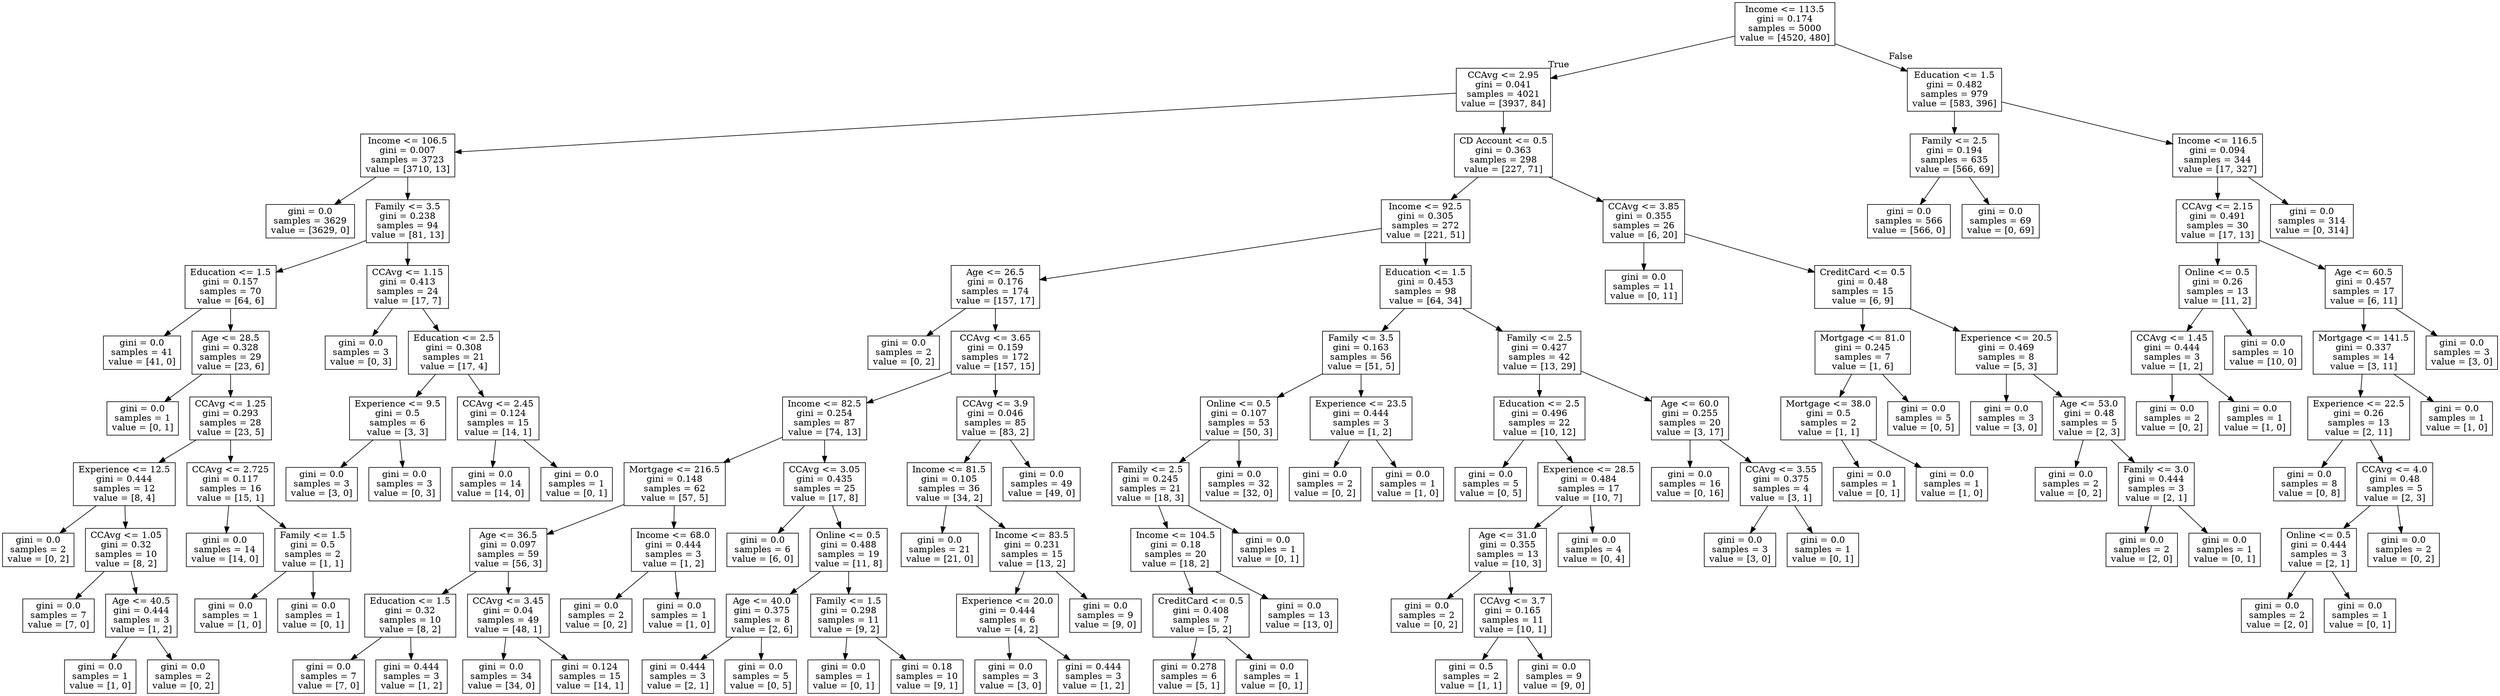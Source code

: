 digraph Tree {
node [shape=box] ;
0 [label="Income <= 113.5\ngini = 0.174\nsamples = 5000\nvalue = [4520, 480]"] ;
1 [label="CCAvg <= 2.95\ngini = 0.041\nsamples = 4021\nvalue = [3937, 84]"] ;
0 -> 1 [labeldistance=2.5, labelangle=45, headlabel="True"] ;
2 [label="Income <= 106.5\ngini = 0.007\nsamples = 3723\nvalue = [3710, 13]"] ;
1 -> 2 ;
3 [label="gini = 0.0\nsamples = 3629\nvalue = [3629, 0]"] ;
2 -> 3 ;
4 [label="Family <= 3.5\ngini = 0.238\nsamples = 94\nvalue = [81, 13]"] ;
2 -> 4 ;
5 [label="Education <= 1.5\ngini = 0.157\nsamples = 70\nvalue = [64, 6]"] ;
4 -> 5 ;
6 [label="gini = 0.0\nsamples = 41\nvalue = [41, 0]"] ;
5 -> 6 ;
7 [label="Age <= 28.5\ngini = 0.328\nsamples = 29\nvalue = [23, 6]"] ;
5 -> 7 ;
8 [label="gini = 0.0\nsamples = 1\nvalue = [0, 1]"] ;
7 -> 8 ;
9 [label="CCAvg <= 1.25\ngini = 0.293\nsamples = 28\nvalue = [23, 5]"] ;
7 -> 9 ;
10 [label="Experience <= 12.5\ngini = 0.444\nsamples = 12\nvalue = [8, 4]"] ;
9 -> 10 ;
11 [label="gini = 0.0\nsamples = 2\nvalue = [0, 2]"] ;
10 -> 11 ;
12 [label="CCAvg <= 1.05\ngini = 0.32\nsamples = 10\nvalue = [8, 2]"] ;
10 -> 12 ;
13 [label="gini = 0.0\nsamples = 7\nvalue = [7, 0]"] ;
12 -> 13 ;
14 [label="Age <= 40.5\ngini = 0.444\nsamples = 3\nvalue = [1, 2]"] ;
12 -> 14 ;
15 [label="gini = 0.0\nsamples = 1\nvalue = [1, 0]"] ;
14 -> 15 ;
16 [label="gini = 0.0\nsamples = 2\nvalue = [0, 2]"] ;
14 -> 16 ;
17 [label="CCAvg <= 2.725\ngini = 0.117\nsamples = 16\nvalue = [15, 1]"] ;
9 -> 17 ;
18 [label="gini = 0.0\nsamples = 14\nvalue = [14, 0]"] ;
17 -> 18 ;
19 [label="Family <= 1.5\ngini = 0.5\nsamples = 2\nvalue = [1, 1]"] ;
17 -> 19 ;
20 [label="gini = 0.0\nsamples = 1\nvalue = [1, 0]"] ;
19 -> 20 ;
21 [label="gini = 0.0\nsamples = 1\nvalue = [0, 1]"] ;
19 -> 21 ;
22 [label="CCAvg <= 1.15\ngini = 0.413\nsamples = 24\nvalue = [17, 7]"] ;
4 -> 22 ;
23 [label="gini = 0.0\nsamples = 3\nvalue = [0, 3]"] ;
22 -> 23 ;
24 [label="Education <= 2.5\ngini = 0.308\nsamples = 21\nvalue = [17, 4]"] ;
22 -> 24 ;
25 [label="Experience <= 9.5\ngini = 0.5\nsamples = 6\nvalue = [3, 3]"] ;
24 -> 25 ;
26 [label="gini = 0.0\nsamples = 3\nvalue = [3, 0]"] ;
25 -> 26 ;
27 [label="gini = 0.0\nsamples = 3\nvalue = [0, 3]"] ;
25 -> 27 ;
28 [label="CCAvg <= 2.45\ngini = 0.124\nsamples = 15\nvalue = [14, 1]"] ;
24 -> 28 ;
29 [label="gini = 0.0\nsamples = 14\nvalue = [14, 0]"] ;
28 -> 29 ;
30 [label="gini = 0.0\nsamples = 1\nvalue = [0, 1]"] ;
28 -> 30 ;
31 [label="CD Account <= 0.5\ngini = 0.363\nsamples = 298\nvalue = [227, 71]"] ;
1 -> 31 ;
32 [label="Income <= 92.5\ngini = 0.305\nsamples = 272\nvalue = [221, 51]"] ;
31 -> 32 ;
33 [label="Age <= 26.5\ngini = 0.176\nsamples = 174\nvalue = [157, 17]"] ;
32 -> 33 ;
34 [label="gini = 0.0\nsamples = 2\nvalue = [0, 2]"] ;
33 -> 34 ;
35 [label="CCAvg <= 3.65\ngini = 0.159\nsamples = 172\nvalue = [157, 15]"] ;
33 -> 35 ;
36 [label="Income <= 82.5\ngini = 0.254\nsamples = 87\nvalue = [74, 13]"] ;
35 -> 36 ;
37 [label="Mortgage <= 216.5\ngini = 0.148\nsamples = 62\nvalue = [57, 5]"] ;
36 -> 37 ;
38 [label="Age <= 36.5\ngini = 0.097\nsamples = 59\nvalue = [56, 3]"] ;
37 -> 38 ;
39 [label="Education <= 1.5\ngini = 0.32\nsamples = 10\nvalue = [8, 2]"] ;
38 -> 39 ;
40 [label="gini = 0.0\nsamples = 7\nvalue = [7, 0]"] ;
39 -> 40 ;
41 [label="gini = 0.444\nsamples = 3\nvalue = [1, 2]"] ;
39 -> 41 ;
42 [label="CCAvg <= 3.45\ngini = 0.04\nsamples = 49\nvalue = [48, 1]"] ;
38 -> 42 ;
43 [label="gini = 0.0\nsamples = 34\nvalue = [34, 0]"] ;
42 -> 43 ;
44 [label="gini = 0.124\nsamples = 15\nvalue = [14, 1]"] ;
42 -> 44 ;
45 [label="Income <= 68.0\ngini = 0.444\nsamples = 3\nvalue = [1, 2]"] ;
37 -> 45 ;
46 [label="gini = 0.0\nsamples = 2\nvalue = [0, 2]"] ;
45 -> 46 ;
47 [label="gini = 0.0\nsamples = 1\nvalue = [1, 0]"] ;
45 -> 47 ;
48 [label="CCAvg <= 3.05\ngini = 0.435\nsamples = 25\nvalue = [17, 8]"] ;
36 -> 48 ;
49 [label="gini = 0.0\nsamples = 6\nvalue = [6, 0]"] ;
48 -> 49 ;
50 [label="Online <= 0.5\ngini = 0.488\nsamples = 19\nvalue = [11, 8]"] ;
48 -> 50 ;
51 [label="Age <= 40.0\ngini = 0.375\nsamples = 8\nvalue = [2, 6]"] ;
50 -> 51 ;
52 [label="gini = 0.444\nsamples = 3\nvalue = [2, 1]"] ;
51 -> 52 ;
53 [label="gini = 0.0\nsamples = 5\nvalue = [0, 5]"] ;
51 -> 53 ;
54 [label="Family <= 1.5\ngini = 0.298\nsamples = 11\nvalue = [9, 2]"] ;
50 -> 54 ;
55 [label="gini = 0.0\nsamples = 1\nvalue = [0, 1]"] ;
54 -> 55 ;
56 [label="gini = 0.18\nsamples = 10\nvalue = [9, 1]"] ;
54 -> 56 ;
57 [label="CCAvg <= 3.9\ngini = 0.046\nsamples = 85\nvalue = [83, 2]"] ;
35 -> 57 ;
58 [label="Income <= 81.5\ngini = 0.105\nsamples = 36\nvalue = [34, 2]"] ;
57 -> 58 ;
59 [label="gini = 0.0\nsamples = 21\nvalue = [21, 0]"] ;
58 -> 59 ;
60 [label="Income <= 83.5\ngini = 0.231\nsamples = 15\nvalue = [13, 2]"] ;
58 -> 60 ;
61 [label="Experience <= 20.0\ngini = 0.444\nsamples = 6\nvalue = [4, 2]"] ;
60 -> 61 ;
62 [label="gini = 0.0\nsamples = 3\nvalue = [3, 0]"] ;
61 -> 62 ;
63 [label="gini = 0.444\nsamples = 3\nvalue = [1, 2]"] ;
61 -> 63 ;
64 [label="gini = 0.0\nsamples = 9\nvalue = [9, 0]"] ;
60 -> 64 ;
65 [label="gini = 0.0\nsamples = 49\nvalue = [49, 0]"] ;
57 -> 65 ;
66 [label="Education <= 1.5\ngini = 0.453\nsamples = 98\nvalue = [64, 34]"] ;
32 -> 66 ;
67 [label="Family <= 3.5\ngini = 0.163\nsamples = 56\nvalue = [51, 5]"] ;
66 -> 67 ;
68 [label="Online <= 0.5\ngini = 0.107\nsamples = 53\nvalue = [50, 3]"] ;
67 -> 68 ;
69 [label="Family <= 2.5\ngini = 0.245\nsamples = 21\nvalue = [18, 3]"] ;
68 -> 69 ;
70 [label="Income <= 104.5\ngini = 0.18\nsamples = 20\nvalue = [18, 2]"] ;
69 -> 70 ;
71 [label="CreditCard <= 0.5\ngini = 0.408\nsamples = 7\nvalue = [5, 2]"] ;
70 -> 71 ;
72 [label="gini = 0.278\nsamples = 6\nvalue = [5, 1]"] ;
71 -> 72 ;
73 [label="gini = 0.0\nsamples = 1\nvalue = [0, 1]"] ;
71 -> 73 ;
74 [label="gini = 0.0\nsamples = 13\nvalue = [13, 0]"] ;
70 -> 74 ;
75 [label="gini = 0.0\nsamples = 1\nvalue = [0, 1]"] ;
69 -> 75 ;
76 [label="gini = 0.0\nsamples = 32\nvalue = [32, 0]"] ;
68 -> 76 ;
77 [label="Experience <= 23.5\ngini = 0.444\nsamples = 3\nvalue = [1, 2]"] ;
67 -> 77 ;
78 [label="gini = 0.0\nsamples = 2\nvalue = [0, 2]"] ;
77 -> 78 ;
79 [label="gini = 0.0\nsamples = 1\nvalue = [1, 0]"] ;
77 -> 79 ;
80 [label="Family <= 2.5\ngini = 0.427\nsamples = 42\nvalue = [13, 29]"] ;
66 -> 80 ;
81 [label="Education <= 2.5\ngini = 0.496\nsamples = 22\nvalue = [10, 12]"] ;
80 -> 81 ;
82 [label="gini = 0.0\nsamples = 5\nvalue = [0, 5]"] ;
81 -> 82 ;
83 [label="Experience <= 28.5\ngini = 0.484\nsamples = 17\nvalue = [10, 7]"] ;
81 -> 83 ;
84 [label="Age <= 31.0\ngini = 0.355\nsamples = 13\nvalue = [10, 3]"] ;
83 -> 84 ;
85 [label="gini = 0.0\nsamples = 2\nvalue = [0, 2]"] ;
84 -> 85 ;
86 [label="CCAvg <= 3.7\ngini = 0.165\nsamples = 11\nvalue = [10, 1]"] ;
84 -> 86 ;
87 [label="gini = 0.5\nsamples = 2\nvalue = [1, 1]"] ;
86 -> 87 ;
88 [label="gini = 0.0\nsamples = 9\nvalue = [9, 0]"] ;
86 -> 88 ;
89 [label="gini = 0.0\nsamples = 4\nvalue = [0, 4]"] ;
83 -> 89 ;
90 [label="Age <= 60.0\ngini = 0.255\nsamples = 20\nvalue = [3, 17]"] ;
80 -> 90 ;
91 [label="gini = 0.0\nsamples = 16\nvalue = [0, 16]"] ;
90 -> 91 ;
92 [label="CCAvg <= 3.55\ngini = 0.375\nsamples = 4\nvalue = [3, 1]"] ;
90 -> 92 ;
93 [label="gini = 0.0\nsamples = 3\nvalue = [3, 0]"] ;
92 -> 93 ;
94 [label="gini = 0.0\nsamples = 1\nvalue = [0, 1]"] ;
92 -> 94 ;
95 [label="CCAvg <= 3.85\ngini = 0.355\nsamples = 26\nvalue = [6, 20]"] ;
31 -> 95 ;
96 [label="gini = 0.0\nsamples = 11\nvalue = [0, 11]"] ;
95 -> 96 ;
97 [label="CreditCard <= 0.5\ngini = 0.48\nsamples = 15\nvalue = [6, 9]"] ;
95 -> 97 ;
98 [label="Mortgage <= 81.0\ngini = 0.245\nsamples = 7\nvalue = [1, 6]"] ;
97 -> 98 ;
99 [label="Mortgage <= 38.0\ngini = 0.5\nsamples = 2\nvalue = [1, 1]"] ;
98 -> 99 ;
100 [label="gini = 0.0\nsamples = 1\nvalue = [0, 1]"] ;
99 -> 100 ;
101 [label="gini = 0.0\nsamples = 1\nvalue = [1, 0]"] ;
99 -> 101 ;
102 [label="gini = 0.0\nsamples = 5\nvalue = [0, 5]"] ;
98 -> 102 ;
103 [label="Experience <= 20.5\ngini = 0.469\nsamples = 8\nvalue = [5, 3]"] ;
97 -> 103 ;
104 [label="gini = 0.0\nsamples = 3\nvalue = [3, 0]"] ;
103 -> 104 ;
105 [label="Age <= 53.0\ngini = 0.48\nsamples = 5\nvalue = [2, 3]"] ;
103 -> 105 ;
106 [label="gini = 0.0\nsamples = 2\nvalue = [0, 2]"] ;
105 -> 106 ;
107 [label="Family <= 3.0\ngini = 0.444\nsamples = 3\nvalue = [2, 1]"] ;
105 -> 107 ;
108 [label="gini = 0.0\nsamples = 2\nvalue = [2, 0]"] ;
107 -> 108 ;
109 [label="gini = 0.0\nsamples = 1\nvalue = [0, 1]"] ;
107 -> 109 ;
110 [label="Education <= 1.5\ngini = 0.482\nsamples = 979\nvalue = [583, 396]"] ;
0 -> 110 [labeldistance=2.5, labelangle=-45, headlabel="False"] ;
111 [label="Family <= 2.5\ngini = 0.194\nsamples = 635\nvalue = [566, 69]"] ;
110 -> 111 ;
112 [label="gini = 0.0\nsamples = 566\nvalue = [566, 0]"] ;
111 -> 112 ;
113 [label="gini = 0.0\nsamples = 69\nvalue = [0, 69]"] ;
111 -> 113 ;
114 [label="Income <= 116.5\ngini = 0.094\nsamples = 344\nvalue = [17, 327]"] ;
110 -> 114 ;
115 [label="CCAvg <= 2.15\ngini = 0.491\nsamples = 30\nvalue = [17, 13]"] ;
114 -> 115 ;
116 [label="Online <= 0.5\ngini = 0.26\nsamples = 13\nvalue = [11, 2]"] ;
115 -> 116 ;
117 [label="CCAvg <= 1.45\ngini = 0.444\nsamples = 3\nvalue = [1, 2]"] ;
116 -> 117 ;
118 [label="gini = 0.0\nsamples = 2\nvalue = [0, 2]"] ;
117 -> 118 ;
119 [label="gini = 0.0\nsamples = 1\nvalue = [1, 0]"] ;
117 -> 119 ;
120 [label="gini = 0.0\nsamples = 10\nvalue = [10, 0]"] ;
116 -> 120 ;
121 [label="Age <= 60.5\ngini = 0.457\nsamples = 17\nvalue = [6, 11]"] ;
115 -> 121 ;
122 [label="Mortgage <= 141.5\ngini = 0.337\nsamples = 14\nvalue = [3, 11]"] ;
121 -> 122 ;
123 [label="Experience <= 22.5\ngini = 0.26\nsamples = 13\nvalue = [2, 11]"] ;
122 -> 123 ;
124 [label="gini = 0.0\nsamples = 8\nvalue = [0, 8]"] ;
123 -> 124 ;
125 [label="CCAvg <= 4.0\ngini = 0.48\nsamples = 5\nvalue = [2, 3]"] ;
123 -> 125 ;
126 [label="Online <= 0.5\ngini = 0.444\nsamples = 3\nvalue = [2, 1]"] ;
125 -> 126 ;
127 [label="gini = 0.0\nsamples = 2\nvalue = [2, 0]"] ;
126 -> 127 ;
128 [label="gini = 0.0\nsamples = 1\nvalue = [0, 1]"] ;
126 -> 128 ;
129 [label="gini = 0.0\nsamples = 2\nvalue = [0, 2]"] ;
125 -> 129 ;
130 [label="gini = 0.0\nsamples = 1\nvalue = [1, 0]"] ;
122 -> 130 ;
131 [label="gini = 0.0\nsamples = 3\nvalue = [3, 0]"] ;
121 -> 131 ;
132 [label="gini = 0.0\nsamples = 314\nvalue = [0, 314]"] ;
114 -> 132 ;
}